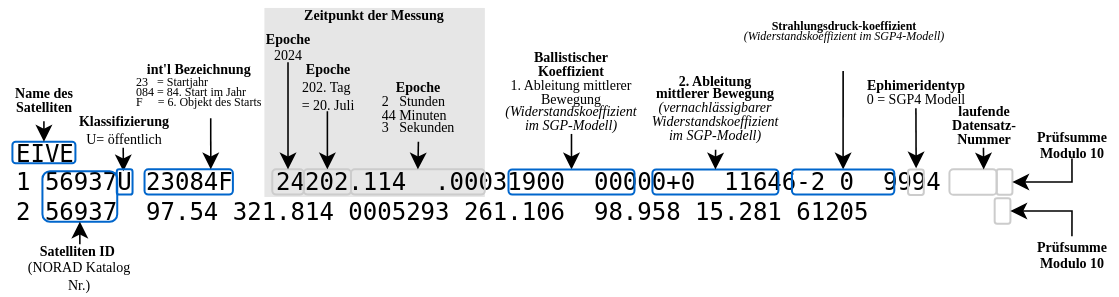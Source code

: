 <mxfile version="24.6.4" type="device" pages="2">
  <diagram name="Page-1" id="WMM2YkuSg4r6NoDkpVnt">
    <mxGraphModel dx="1160" dy="785" grid="1" gridSize="3.937" guides="1" tooltips="1" connect="1" arrows="1" fold="1" page="1" pageScale="1" pageWidth="1169" pageHeight="827" math="1" shadow="0">
      <root>
        <mxCell id="0" />
        <mxCell id="1" parent="0" />
        <mxCell id="6HHqFXnrJfgdnMkIrvVd-38" value="&lt;div style=&quot;line-height: 40%;&quot;&gt;&lt;span style=&quot;font-size: 7px;&quot;&gt;&lt;b&gt;Zeitpunkt der Messung&lt;/b&gt;&lt;/span&gt;&lt;/div&gt;" style="text;html=1;align=center;verticalAlign=top;whiteSpace=wrap;rounded=0;fontFamily=CM Roman;spacingTop=-7.874;fillColor=#E6E6E6;" parent="1" vertex="1">
          <mxGeometry x="425.2" y="188.98" width="110.23" height="94.48" as="geometry" />
        </mxCell>
        <mxCell id="3sIwzZyvOb-VBuFkWzcC-1" value="&lt;pre style=&quot;font-size: 12px;&quot;&gt;EIVE                    &#xa;1 56937U 23084F   24202.114  .00031900  00000+0  11646-2 0  9994&#xa;2 56937  97.54 321.814 0005293 261.106  98.958 15.281 61205&lt;/pre&gt;" style="text;whiteSpace=wrap;html=1;fontSize=12;verticalAlign=middle;" parent="1" vertex="1">
          <mxGeometry x="299.21" y="251.97" width="510" height="48.03" as="geometry" />
        </mxCell>
        <mxCell id="3sIwzZyvOb-VBuFkWzcC-5" value="" style="group" parent="1" vertex="1" connectable="0">
          <mxGeometry x="293.07" y="224.41" width="43.78" height="44.25" as="geometry" />
        </mxCell>
        <mxCell id="3sIwzZyvOb-VBuFkWzcC-2" value="" style="rounded=1;whiteSpace=wrap;html=1;fillColor=none;strokeColor=#0066CC;" parent="3sIwzZyvOb-VBuFkWzcC-5" vertex="1">
          <mxGeometry x="6.14" y="31.427" width="31.5" height="10.823" as="geometry" />
        </mxCell>
        <mxCell id="3sIwzZyvOb-VBuFkWzcC-3" value="&lt;p style=&quot;line-height: 40%;&quot;&gt;&lt;font style=&quot;font-size: 7px;&quot;&gt;&lt;b&gt;Name des Satelliten&lt;/b&gt;&lt;/font&gt;&lt;/p&gt;" style="text;html=1;align=center;verticalAlign=middle;whiteSpace=wrap;rounded=0;fontFamily=CM Roman;" parent="3sIwzZyvOb-VBuFkWzcC-5" vertex="1">
          <mxGeometry y="-2" width="43.78" height="23.156" as="geometry" />
        </mxCell>
        <mxCell id="3sIwzZyvOb-VBuFkWzcC-4" value="" style="endArrow=classic;html=1;rounded=0;exitX=0.5;exitY=1;exitDx=0;exitDy=0;entryX=0.5;entryY=0;entryDx=0;entryDy=0;strokeWidth=0.787;" parent="3sIwzZyvOb-VBuFkWzcC-5" source="3sIwzZyvOb-VBuFkWzcC-3" target="3sIwzZyvOb-VBuFkWzcC-2" edge="1">
          <mxGeometry width="50" height="50" relative="1" as="geometry">
            <mxPoint x="-17.07" y="86.132" as="sourcePoint" />
            <mxPoint x="32.93" y="43.69" as="targetPoint" />
          </mxGeometry>
        </mxCell>
        <mxCell id="3sIwzZyvOb-VBuFkWzcC-11" value="" style="rounded=1;whiteSpace=wrap;html=1;fillColor=none;strokeColor=#0066CC;" parent="1" vertex="1">
          <mxGeometry x="314.22" y="270.65" width="37.401" height="25.197" as="geometry" />
        </mxCell>
        <mxCell id="3sIwzZyvOb-VBuFkWzcC-13" value="" style="endArrow=classic;html=1;rounded=0;exitX=0.5;exitY=0;exitDx=0;exitDy=0;entryX=0.5;entryY=1;entryDx=0;entryDy=0;strokeWidth=0.787;" parent="1" source="3sIwzZyvOb-VBuFkWzcC-14" target="3sIwzZyvOb-VBuFkWzcC-11" edge="1">
          <mxGeometry width="50" height="50" relative="1" as="geometry">
            <mxPoint x="391.735" y="338.58" as="sourcePoint" />
            <mxPoint x="333.874" y="374.304" as="targetPoint" />
          </mxGeometry>
        </mxCell>
        <mxCell id="3sIwzZyvOb-VBuFkWzcC-14" value="&lt;div style=&quot;font-family: &amp;quot;CM Roman&amp;quot;; font-size: 7px;&quot;&gt;&lt;font style=&quot;font-size: 7px;&quot;&gt;&lt;b&gt;Satelliten ID&amp;nbsp;&lt;/b&gt;&lt;/font&gt;&lt;/div&gt;&lt;div style=&quot;font-family: &amp;quot;CM Roman&amp;quot;; font-size: 7px;&quot;&gt;&lt;font style=&quot;font-size: 7px;&quot;&gt;(&lt;span style=&quot;background-color: initial;&quot;&gt;NORAD Katalog Nr.)&lt;/span&gt;&lt;/font&gt;&lt;/div&gt;" style="rounded=0;whiteSpace=wrap;html=1;fillColor=none;strokeColor=none;" parent="1" vertex="1">
          <mxGeometry x="305.36" y="307.09" width="55.12" height="24.79" as="geometry" />
        </mxCell>
        <mxCell id="3sIwzZyvOb-VBuFkWzcC-17" value="" style="rounded=1;whiteSpace=wrap;html=1;fillColor=none;strokeColor=#0066CC;" parent="1" vertex="1">
          <mxGeometry x="365.27" y="269.685" width="44.18" height="12.598" as="geometry" />
        </mxCell>
        <mxCell id="3sIwzZyvOb-VBuFkWzcC-18" value="" style="group" parent="1" vertex="1" connectable="0">
          <mxGeometry x="332.71" y="244.09" width="43.78" height="26.557" as="geometry" />
        </mxCell>
        <mxCell id="3sIwzZyvOb-VBuFkWzcC-15" value="&lt;div style=&quot;line-height: 0%;&quot;&gt;&lt;font style=&quot;font-size: 7px;&quot;&gt;&lt;b&gt;Klassifizierung&lt;/b&gt;&lt;/font&gt;&lt;/div&gt;&lt;font style=&quot;font-size: 7px;&quot;&gt;U= öffentlich&lt;/font&gt;" style="text;html=1;align=center;verticalAlign=middle;whiteSpace=wrap;rounded=0;fontFamily=CM Roman;" parent="3sIwzZyvOb-VBuFkWzcC-18" vertex="1">
          <mxGeometry width="43.78" height="14.83" as="geometry" />
        </mxCell>
        <mxCell id="3sIwzZyvOb-VBuFkWzcC-16" value="" style="endArrow=classic;html=1;rounded=0;exitX=0.5;exitY=1;exitDx=0;exitDy=0;entryX=0.5;entryY=0;entryDx=0;entryDy=0;startSize=5.905;strokeWidth=0.787;" parent="3sIwzZyvOb-VBuFkWzcC-18" source="3sIwzZyvOb-VBuFkWzcC-15" edge="1">
          <mxGeometry width="50" height="50" relative="1" as="geometry">
            <mxPoint x="-17.073" y="89.027" as="sourcePoint" />
            <mxPoint x="21.997" y="26.557" as="targetPoint" />
          </mxGeometry>
        </mxCell>
        <mxCell id="3sIwzZyvOb-VBuFkWzcC-20" value="&lt;div style=&quot;text-align: center; line-height: 85%; font-size: 7px;&quot;&gt;&lt;font style=&quot;font-size: 7px;&quot;&gt;&lt;font style=&quot;font-size: 7px;&quot;&gt;&lt;b style=&quot;font-size: 7px;&quot;&gt;int&#39;l&lt;/b&gt;&lt;/font&gt;&lt;b style=&quot;background-color: initial; font-size: 7px;&quot;&gt;&amp;nbsp;Bezeichnung&lt;/b&gt;&lt;/font&gt;&lt;/div&gt;&lt;div style=&quot;line-height: 85%; font-size: 6px;&quot;&gt;&lt;font style=&quot;font-size: 6px;&quot;&gt;&lt;span style=&quot;background-color: initial;&quot;&gt;23&amp;nbsp; &amp;nbsp;= Startjahr&lt;/span&gt;&lt;br&gt;&lt;/font&gt;&lt;/div&gt;&lt;div style=&quot;line-height: 85%; font-size: 6px;&quot;&gt;&lt;font style=&quot;font-size: 6px;&quot;&gt;084 = 84. Start im Jahr&lt;/font&gt;&lt;/div&gt;&lt;div style=&quot;line-height: 85%; font-size: 6px;&quot;&gt;&lt;font style=&quot;font-size: 6px;&quot;&gt;F&amp;nbsp; &amp;nbsp; &amp;nbsp;= 6. Objekt des Starts&lt;/font&gt;&lt;/div&gt;" style="text;html=1;align=left;verticalAlign=middle;whiteSpace=wrap;rounded=0;fontFamily=CM Roman;fontSize=7;" parent="1" vertex="1">
          <mxGeometry x="359.48" y="212.59" width="77.74" height="31.5" as="geometry" />
        </mxCell>
        <mxCell id="3sIwzZyvOb-VBuFkWzcC-21" value="" style="endArrow=classic;html=1;rounded=0;entryX=0.75;entryY=0;entryDx=0;entryDy=0;exitX=0.5;exitY=1;exitDx=0;exitDy=0;startSize=5.905;endFill=1;strokeWidth=0.787;" parent="1" source="3sIwzZyvOb-VBuFkWzcC-20" target="3sIwzZyvOb-VBuFkWzcC-17" edge="1">
          <mxGeometry width="50" height="50" relative="1" as="geometry">
            <mxPoint x="471" y="236" as="sourcePoint" />
            <mxPoint x="403.884" y="266.714" as="targetPoint" />
          </mxGeometry>
        </mxCell>
        <mxCell id="6HHqFXnrJfgdnMkIrvVd-2" value="" style="rounded=1;whiteSpace=wrap;html=1;fillColor=none;strokeColor=#CCCCCC;" parent="1" vertex="1">
          <mxGeometry x="767.72" y="269.61" width="23.62" height="12.75" as="geometry" />
        </mxCell>
        <mxCell id="6HHqFXnrJfgdnMkIrvVd-3" value="" style="group;fontFamily=CM Roman;" parent="1" vertex="1" connectable="0">
          <mxGeometry x="762.84" y="220.47" width="43.78" height="49.24" as="geometry" />
        </mxCell>
        <mxCell id="6HHqFXnrJfgdnMkIrvVd-4" value="&lt;div style=&quot;line-height: 100%; font-size: 7px;&quot;&gt;&lt;b style=&quot;&quot;&gt;&lt;font style=&quot;font-size: 7px;&quot;&gt;laufende Datensatz-Nummer&lt;/font&gt;&lt;/b&gt;&lt;/div&gt;" style="text;html=1;align=center;verticalAlign=middle;whiteSpace=wrap;rounded=0;fontFamily=CM Roman;" parent="6HHqFXnrJfgdnMkIrvVd-3" vertex="1">
          <mxGeometry y="15.75" width="43.78" height="22.62" as="geometry" />
        </mxCell>
        <mxCell id="6HHqFXnrJfgdnMkIrvVd-5" value="" style="endArrow=classic;html=1;rounded=0;exitX=0.5;exitY=1;exitDx=0;exitDy=0;entryX=0.5;entryY=0;entryDx=0;entryDy=0;startSize=5.905;strokeWidth=0.787;" parent="6HHqFXnrJfgdnMkIrvVd-3" source="6HHqFXnrJfgdnMkIrvVd-4" edge="1">
          <mxGeometry width="50" height="50" relative="1" as="geometry">
            <mxPoint x="-17.073" y="165.067" as="sourcePoint" />
            <mxPoint x="21.997" y="49.24" as="targetPoint" />
          </mxGeometry>
        </mxCell>
        <mxCell id="6HHqFXnrJfgdnMkIrvVd-6" value="" style="rounded=1;whiteSpace=wrap;html=1;fillColor=none;strokeColor=#CCCCCC;" parent="1" vertex="1">
          <mxGeometry x="791.34" y="269.61" width="7.87" height="12.75" as="geometry" />
        </mxCell>
        <mxCell id="6HHqFXnrJfgdnMkIrvVd-7" value="" style="rounded=1;whiteSpace=wrap;html=1;fillColor=none;strokeColor=#0066CC;" parent="1" vertex="1">
          <mxGeometry x="351.39" y="269.685" width="7.88" height="12.598" as="geometry" />
        </mxCell>
        <mxCell id="6HHqFXnrJfgdnMkIrvVd-8" value="" style="group" parent="1" vertex="1" connectable="0">
          <mxGeometry x="807.09" y="224.41" width="43.78" height="51.18" as="geometry" />
        </mxCell>
        <mxCell id="6HHqFXnrJfgdnMkIrvVd-9" value="&lt;p style=&quot;line-height: 50%;&quot;&gt;&lt;font face=&quot;CM Roman&quot; size=&quot;1&quot;&gt;&lt;b style=&quot;font-size: 7px;&quot;&gt;Prüfsumme Modulo 10&lt;/b&gt;&lt;/font&gt;&lt;/p&gt;" style="text;html=1;align=center;verticalAlign=middle;whiteSpace=wrap;rounded=0;fontFamily=CM Roman;" parent="6HHqFXnrJfgdnMkIrvVd-8" vertex="1">
          <mxGeometry y="23.62" width="43.78" height="16.26" as="geometry" />
        </mxCell>
        <mxCell id="6HHqFXnrJfgdnMkIrvVd-10" value="" style="endArrow=classic;html=1;rounded=0;exitX=0.5;exitY=1;exitDx=0;exitDy=0;entryX=1;entryY=0.5;entryDx=0;entryDy=0;startSize=5.905;strokeWidth=0.787;edgeStyle=orthogonalEdgeStyle;" parent="1" source="6HHqFXnrJfgdnMkIrvVd-9" target="6HHqFXnrJfgdnMkIrvVd-6" edge="1">
          <mxGeometry width="50" height="50" relative="1" as="geometry">
            <mxPoint x="790.017" y="395.981" as="sourcePoint" />
            <mxPoint x="829.087" y="275.59" as="targetPoint" />
          </mxGeometry>
        </mxCell>
        <mxCell id="6HHqFXnrJfgdnMkIrvVd-11" value="" style="rounded=1;whiteSpace=wrap;html=1;fillColor=none;strokeColor=#CCCCCC;" parent="1" vertex="1">
          <mxGeometry x="747.027" y="269.707" width="7.87" height="12.75" as="geometry" />
        </mxCell>
        <mxCell id="6HHqFXnrJfgdnMkIrvVd-12" value="&lt;div style=&quot;line-height: 100%; font-size: 7px;&quot;&gt;&lt;b style=&quot;&quot;&gt;&lt;font style=&quot;font-size: 7px;&quot;&gt;Ephimeridentyp&lt;/font&gt;&lt;/b&gt;&lt;/div&gt;&lt;div style=&quot;line-height: 100%; font-size: 7px;&quot;&gt;&lt;font&gt;0 = SGP4 Modell&lt;/font&gt;&lt;/div&gt;" style="text;html=1;align=center;verticalAlign=middle;whiteSpace=wrap;rounded=0;fontFamily=CM Roman;" parent="1" vertex="1">
          <mxGeometry x="719.83" y="223.41" width="62.26" height="15.72" as="geometry" />
        </mxCell>
        <mxCell id="6HHqFXnrJfgdnMkIrvVd-13" value="" style="endArrow=classic;html=1;rounded=0;exitX=0.5;exitY=1;exitDx=0;exitDy=0;entryX=0.5;entryY=0;entryDx=0;entryDy=0;startSize=5.905;strokeWidth=0.787;" parent="1" source="6HHqFXnrJfgdnMkIrvVd-12" edge="1">
          <mxGeometry width="50" height="50" relative="1" as="geometry">
            <mxPoint x="712.004" y="385.014" as="sourcePoint" />
            <mxPoint x="751.074" y="269.187" as="targetPoint" />
          </mxGeometry>
        </mxCell>
        <mxCell id="6HHqFXnrJfgdnMkIrvVd-14" value="" style="rounded=1;whiteSpace=wrap;html=1;fillColor=none;strokeColor=#CCCCCC;" parent="1" vertex="1">
          <mxGeometry x="790.337" y="284.097" width="7.87" height="12.75" as="geometry" />
        </mxCell>
        <mxCell id="6HHqFXnrJfgdnMkIrvVd-15" value="&lt;p style=&quot;line-height: 50%;&quot;&gt;&lt;font face=&quot;CM Roman&quot; size=&quot;1&quot;&gt;&lt;b style=&quot;font-size: 7px;&quot;&gt;Prüfsumme Modulo 10&lt;/b&gt;&lt;/font&gt;&lt;/p&gt;" style="text;html=1;align=center;verticalAlign=middle;whiteSpace=wrap;rounded=0;fontFamily=CM Roman;" parent="1" vertex="1">
          <mxGeometry x="807.087" y="303.147" width="43.78" height="16.26" as="geometry" />
        </mxCell>
        <mxCell id="6HHqFXnrJfgdnMkIrvVd-16" value="" style="endArrow=classic;html=1;rounded=0;exitX=0.5;exitY=0;exitDx=0;exitDy=0;entryX=1;entryY=0.5;entryDx=0;entryDy=0;startSize=5.905;strokeWidth=0.787;edgeStyle=orthogonalEdgeStyle;" parent="1" source="6HHqFXnrJfgdnMkIrvVd-15" target="6HHqFXnrJfgdnMkIrvVd-14" edge="1">
          <mxGeometry width="50" height="50" relative="1" as="geometry">
            <mxPoint x="794.064" y="431.028" as="sourcePoint" />
            <mxPoint x="803.047" y="311.047" as="targetPoint" />
          </mxGeometry>
        </mxCell>
        <mxCell id="6HHqFXnrJfgdnMkIrvVd-17" value="" style="rounded=1;whiteSpace=wrap;html=1;fillColor=none;strokeColor=#CCCCCC;" parent="1" vertex="1">
          <mxGeometry x="429.14" y="269.685" width="15.74" height="12.598" as="geometry" />
        </mxCell>
        <mxCell id="6HHqFXnrJfgdnMkIrvVd-22" value="" style="group" parent="1" vertex="1" connectable="0">
          <mxGeometry x="417.32" y="240.15" width="43.78" height="23.63" as="geometry" />
        </mxCell>
        <mxCell id="6HHqFXnrJfgdnMkIrvVd-23" value="&lt;div style=&quot;line-height: 0%;&quot;&gt;&lt;span style=&quot;font-size: 7px;&quot;&gt;&lt;b&gt;Epoche&lt;/b&gt;&lt;br&gt;&lt;br&gt;&lt;/span&gt;&lt;/div&gt;&lt;div style=&quot;line-height: 0%;&quot;&gt;&lt;span style=&quot;font-size: 7px;&quot;&gt;&lt;br&gt;&lt;/span&gt;&lt;/div&gt;&lt;div style=&quot;line-height: 0%;&quot;&gt;&lt;span style=&quot;font-size: 7px;&quot;&gt;&lt;br&gt;&lt;/span&gt;&lt;/div&gt;&lt;div style=&quot;line-height: 0%;&quot;&gt;&lt;span style=&quot;font-size: 7px;&quot;&gt;2024&lt;/span&gt;&lt;/div&gt;&lt;div style=&quot;line-height: 0%;&quot;&gt;&lt;span style=&quot;font-size: 7px;&quot;&gt;&lt;br&gt;&lt;/span&gt;&lt;/div&gt;" style="text;html=1;align=center;verticalAlign=middle;whiteSpace=wrap;rounded=0;fontFamily=CM Roman;" parent="1" vertex="1">
          <mxGeometry x="427.16" y="201.24" width="19.69" height="14.83" as="geometry" />
        </mxCell>
        <mxCell id="6HHqFXnrJfgdnMkIrvVd-25" value="" style="rounded=1;whiteSpace=wrap;html=1;fillColor=none;strokeColor=#CCCCCC;" parent="1" vertex="1">
          <mxGeometry x="444.88" y="269.685" width="23.62" height="12.598" as="geometry" />
        </mxCell>
        <mxCell id="6HHqFXnrJfgdnMkIrvVd-28" value="" style="group" parent="1" vertex="1" connectable="0">
          <mxGeometry x="434.8" y="242.05" width="43.78" height="25.66" as="geometry" />
        </mxCell>
        <mxCell id="6HHqFXnrJfgdnMkIrvVd-30" value="&lt;div style=&quot;line-height: 20%;&quot;&gt;&lt;span style=&quot;font-size: 7px;&quot;&gt;&lt;b&gt;Epoche&lt;/b&gt;&lt;br&gt;&lt;/span&gt;&lt;/div&gt;&lt;div style=&quot;line-height: 20%;&quot;&gt;&lt;span style=&quot;font-size: 7px;&quot;&gt;&lt;br&gt;&lt;/span&gt;&lt;/div&gt;&lt;div style=&quot;line-height: 20%;&quot;&gt;&lt;span style=&quot;font-size: 7px;&quot;&gt;202. Tag&amp;nbsp;&lt;/span&gt;&lt;/div&gt;&lt;div style=&quot;line-height: 20%;&quot;&gt;&lt;span style=&quot;font-size: 7px;&quot;&gt;&lt;br&gt;&lt;/span&gt;&lt;/div&gt;&lt;div style=&quot;line-height: 20%;&quot;&gt;&lt;span style=&quot;font-size: 7px;&quot;&gt;=&amp;nbsp;&lt;/span&gt;&lt;span style=&quot;font-size: 7px; background-color: initial;&quot;&gt;20. Juli&lt;/span&gt;&lt;/div&gt;" style="text;html=1;align=center;verticalAlign=middle;whiteSpace=wrap;rounded=0;fontFamily=CM Roman;" parent="1" vertex="1">
          <mxGeometry x="434.8" y="216.07" width="43.78" height="24.55" as="geometry" />
        </mxCell>
        <mxCell id="6HHqFXnrJfgdnMkIrvVd-31" value="" style="rounded=1;whiteSpace=wrap;html=1;fillColor=none;strokeColor=#CCCCCC;" parent="1" vertex="1">
          <mxGeometry x="468.5" y="269.685" width="66.93" height="12.598" as="geometry" />
        </mxCell>
        <mxCell id="6HHqFXnrJfgdnMkIrvVd-35" value="" style="group" parent="1" vertex="1" connectable="0">
          <mxGeometry x="480.315" y="242.055" width="43.78" height="26.557" as="geometry" />
        </mxCell>
        <mxCell id="6HHqFXnrJfgdnMkIrvVd-37" value="&lt;div style=&quot;line-height: 40%;&quot;&gt;&lt;span style=&quot;font-size: 7px;&quot;&gt;&lt;b&gt;Epoche&lt;br&gt;&lt;/b&gt;&lt;/span&gt;&lt;/div&gt;&lt;div style=&quot;text-align: left; line-height: 40%;&quot;&gt;&lt;span style=&quot;background-color: initial; font-size: 7px;&quot;&gt;2&amp;nbsp; &amp;nbsp;Stunden&lt;/span&gt;&lt;span style=&quot;font-size: 7px;&quot;&gt;&lt;br&gt;&lt;/span&gt;&lt;/div&gt;&lt;div style=&quot;line-height: 40%;&quot;&gt;&lt;div style=&quot;text-align: left;&quot;&gt;&lt;span style=&quot;font-size: 7px; background-color: initial;&quot;&gt;44 Minuten&lt;/span&gt;&lt;/div&gt;&lt;div style=&quot;text-align: left;&quot;&gt;&lt;span style=&quot;background-color: initial; font-size: 7px;&quot;&gt;3&amp;nbsp; &amp;nbsp;Sekunden&lt;/span&gt;&lt;/div&gt;&lt;/div&gt;" style="text;html=1;align=center;verticalAlign=middle;whiteSpace=wrap;rounded=0;fontFamily=CM Roman;" parent="1" vertex="1">
          <mxGeometry x="480.31" y="220.47" width="43.78" height="35.43" as="geometry" />
        </mxCell>
        <mxCell id="6HHqFXnrJfgdnMkIrvVd-24" value="" style="endArrow=classic;html=1;rounded=0;exitX=0.5;exitY=1;exitDx=0;exitDy=0;entryX=0.5;entryY=0;entryDx=0;entryDy=0;startSize=5.905;strokeWidth=0.787;" parent="1" source="6HHqFXnrJfgdnMkIrvVd-23" target="6HHqFXnrJfgdnMkIrvVd-17" edge="1">
          <mxGeometry width="50" height="50" relative="1" as="geometry">
            <mxPoint x="400.247" y="319.365" as="sourcePoint" />
            <mxPoint x="439.317" y="263.78" as="targetPoint" />
          </mxGeometry>
        </mxCell>
        <mxCell id="6HHqFXnrJfgdnMkIrvVd-29" value="" style="endArrow=classic;html=1;rounded=0;exitX=0.5;exitY=1;exitDx=0;exitDy=0;entryX=0.5;entryY=0;entryDx=0;entryDy=0;startSize=5.905;strokeWidth=0.787;" parent="1" source="6HHqFXnrJfgdnMkIrvVd-30" target="6HHqFXnrJfgdnMkIrvVd-25" edge="1">
          <mxGeometry width="50" height="50" relative="1" as="geometry">
            <mxPoint x="417.727" y="328.07" as="sourcePoint" />
            <mxPoint x="456.797" y="267.71" as="targetPoint" />
          </mxGeometry>
        </mxCell>
        <mxCell id="6HHqFXnrJfgdnMkIrvVd-36" value="" style="endArrow=classic;html=1;rounded=0;exitX=0.5;exitY=1;exitDx=0;exitDy=0;entryX=0.5;entryY=0;entryDx=0;entryDy=0;startSize=5.905;strokeWidth=0.787;" parent="1" source="6HHqFXnrJfgdnMkIrvVd-37" target="6HHqFXnrJfgdnMkIrvVd-31" edge="1">
          <mxGeometry width="50" height="50" relative="1" as="geometry">
            <mxPoint x="463.242" y="331.082" as="sourcePoint" />
            <mxPoint x="502.312" y="268.612" as="targetPoint" />
          </mxGeometry>
        </mxCell>
        <mxCell id="6HHqFXnrJfgdnMkIrvVd-41" value="&lt;p style=&quot;line-height: 40%;&quot;&gt;&lt;font style=&quot;font-size: 7px;&quot;&gt;&lt;b&gt;Ballistischer Koeffizient&lt;br&gt;&lt;/b&gt;&lt;/font&gt;&lt;span style=&quot;font-size: 7px; background-color: initial;&quot;&gt;1. Ableitung mittlerer Bewegung&lt;br&gt;&lt;/span&gt;&lt;span style=&quot;background-color: initial; font-size: 7px;&quot;&gt;&lt;i&gt;(Widerstandskoeffizient im SGP-Modell)&lt;/i&gt;&lt;/span&gt;&lt;/p&gt;" style="text;html=1;align=center;verticalAlign=middle;whiteSpace=wrap;rounded=0;fontFamily=CM Roman;" parent="1" vertex="1">
          <mxGeometry x="546.15" y="208.66" width="65.19" height="43.31" as="geometry" />
        </mxCell>
        <mxCell id="6HHqFXnrJfgdnMkIrvVd-42" value="" style="endArrow=classic;html=1;rounded=0;exitX=0.5;exitY=1;exitDx=0;exitDy=0;entryX=0.5;entryY=0;entryDx=0;entryDy=0;strokeWidth=0.787;" parent="1" source="6HHqFXnrJfgdnMkIrvVd-41" target="6HHqFXnrJfgdnMkIrvVd-40" edge="1">
          <mxGeometry width="50" height="50" relative="1" as="geometry">
            <mxPoint x="573.477" y="286.919" as="sourcePoint" />
            <mxPoint x="623.477" y="244.477" as="targetPoint" />
          </mxGeometry>
        </mxCell>
        <mxCell id="6HHqFXnrJfgdnMkIrvVd-40" value="" style="rounded=1;whiteSpace=wrap;html=1;fillColor=none;strokeColor=#0066CC;" parent="1" vertex="1">
          <mxGeometry x="547.25" y="269.71" width="62.99" height="12.598" as="geometry" />
        </mxCell>
        <mxCell id="6HHqFXnrJfgdnMkIrvVd-48" value="&lt;p style=&quot;line-height: 40%;&quot;&gt;&lt;span style=&quot;font-size: 7px; background-color: initial;&quot;&gt;&lt;b&gt;2. Ableitung mittlerer Bewegung&lt;br&gt;&lt;/b&gt;&lt;/span&gt;&lt;span style=&quot;background-color: initial; font-size: 7px;&quot;&gt;&lt;i&gt;(vernachlässigbarer&lt;br&gt;&lt;/i&gt;&lt;/span&gt;&lt;i style=&quot;background-color: initial; font-size: 7px;&quot;&gt;Widerstandskoeffizient im SGP-Modell)&lt;/i&gt;&lt;/p&gt;" style="text;html=1;align=center;verticalAlign=middle;whiteSpace=wrap;rounded=0;fontFamily=CM Roman;" parent="1" vertex="1">
          <mxGeometry x="618.207" y="216.527" width="65.19" height="43.31" as="geometry" />
        </mxCell>
        <mxCell id="6HHqFXnrJfgdnMkIrvVd-49" value="" style="rounded=1;whiteSpace=wrap;html=1;fillColor=none;strokeColor=#0066CC;" parent="1" vertex="1">
          <mxGeometry x="619.207" y="269.707" width="62.99" height="12.598" as="geometry" />
        </mxCell>
        <mxCell id="6HHqFXnrJfgdnMkIrvVd-50" value="" style="endArrow=classic;html=1;rounded=0;exitX=0.5;exitY=1;exitDx=0;exitDy=0;entryX=0.5;entryY=0;entryDx=0;entryDy=0;strokeWidth=0.787;" parent="1" source="6HHqFXnrJfgdnMkIrvVd-48" target="6HHqFXnrJfgdnMkIrvVd-49" edge="1">
          <mxGeometry width="50" height="50" relative="1" as="geometry">
            <mxPoint x="582.937" y="255.937" as="sourcePoint" />
            <mxPoint x="582.937" y="273.937" as="targetPoint" />
          </mxGeometry>
        </mxCell>
        <mxCell id="6HHqFXnrJfgdnMkIrvVd-51" value="&lt;p style=&quot;line-height: 80%; font-size: 6px;&quot;&gt;&lt;span style=&quot;background-color: initial;&quot;&gt;&lt;span&gt;Strahlungsdruck-&lt;/span&gt;&lt;/span&gt;&lt;span style=&quot;background-color: initial;&quot;&gt;&lt;span&gt;koeffizient&lt;br&gt;&lt;/span&gt;&lt;/span&gt;&lt;span style=&quot;font-weight: normal;&quot;&gt;&lt;span style=&quot;background-color: initial;&quot;&gt;&lt;i&gt;(&lt;/i&gt;&lt;/span&gt;&lt;i style=&quot;background-color: initial;&quot;&gt;Widerstandskoeffizient im SGP4-Modell)&lt;br&gt;&lt;/i&gt;&lt;/span&gt;&lt;span style=&quot;font-weight: normal;&quot;&gt;&lt;i style=&quot;background-color: initial;&quot;&gt;&lt;br&gt;&lt;/i&gt;&lt;/span&gt;&lt;/p&gt;" style="text;html=1;align=center;verticalAlign=middle;whiteSpace=wrap;rounded=0;fontFamily=CM Roman;fontStyle=1" parent="1" vertex="1">
          <mxGeometry x="654.69" y="185.03" width="119.75" height="35.44" as="geometry" />
        </mxCell>
        <mxCell id="6HHqFXnrJfgdnMkIrvVd-52" value="" style="endArrow=classic;html=1;rounded=0;exitX=0.5;exitY=1;exitDx=0;exitDy=0;entryX=0.5;entryY=0;entryDx=0;entryDy=0;strokeWidth=0.787;" parent="1" source="6HHqFXnrJfgdnMkIrvVd-51" target="6HHqFXnrJfgdnMkIrvVd-53" edge="1">
          <mxGeometry width="50" height="50" relative="1" as="geometry">
            <mxPoint x="646.924" y="221.324" as="sourcePoint" />
            <mxPoint x="714.987" y="235.387" as="targetPoint" />
          </mxGeometry>
        </mxCell>
        <mxCell id="6HHqFXnrJfgdnMkIrvVd-53" value="" style="rounded=1;whiteSpace=wrap;html=1;fillColor=none;strokeColor=#0066CC;" parent="1" vertex="1">
          <mxGeometry x="688.97" y="269.71" width="51.18" height="12.598" as="geometry" />
        </mxCell>
      </root>
    </mxGraphModel>
  </diagram>
  <diagram id="0AWeQJ1A1v3-MriUyabW" name="Page-2">
    <mxGraphModel dx="90" dy="61" grid="1" gridSize="10" guides="1" tooltips="1" connect="1" arrows="1" fold="1" page="1" pageScale="1" pageWidth="1169" pageHeight="827" math="1" shadow="0">
      <root>
        <mxCell id="0" />
        <mxCell id="1" parent="0" />
        <mxCell id="um_vBqqaa48fTyUWts4I-2" value="&#xa;&lt;span style=&quot;forced-color-adjust: none; color: rgb(0, 0, 0); font-family: &amp;quot;CM Roman&amp;quot;; font-size: 6px; font-style: normal; font-variant-ligatures: normal; font-variant-caps: normal; letter-spacing: normal; orphans: 2; text-align: center; text-indent: 0px; text-transform: none; widows: 2; word-spacing: 0px; -webkit-text-stroke-width: 0px; white-space: normal; background-color: initial; text-decoration-thickness: initial; text-decoration-style: initial; text-decoration-color: initial; font-weight: 400;&quot;&gt;&lt;i style=&quot;forced-color-adjust: none;&quot;&gt;$$&lt;/i&gt;&lt;/span&gt;&lt;span style=&quot;forced-color-adjust: none; color: rgb(0, 0, 0); font-size: 6px; font-style: normal; font-variant-ligatures: normal; font-variant-caps: normal; letter-spacing: normal; orphans: 2; text-align: center; text-indent: 0px; text-transform: none; widows: 2; word-spacing: 0px; -webkit-text-stroke-width: 0px; white-space: normal; background-color: initial; text-decoration-thickness: initial; text-decoration-style: initial; text-decoration-color: initial; font-family: Helvetica; font-weight: 400;&quot;&gt;&amp;nbsp;\frac{11.646 \cdot 10^{-2}}{R_{\mathrm{E}}} $$&lt;/span&gt;&#xa;&#xa;" style="rounded=0;whiteSpace=wrap;html=1;" vertex="1" parent="1">
          <mxGeometry x="230" y="280" width="120" height="60" as="geometry" />
        </mxCell>
      </root>
    </mxGraphModel>
  </diagram>
</mxfile>

